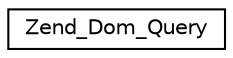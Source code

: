 digraph G
{
  edge [fontname="Helvetica",fontsize="10",labelfontname="Helvetica",labelfontsize="10"];
  node [fontname="Helvetica",fontsize="10",shape=record];
  rankdir="LR";
  Node1 [label="Zend_Dom_Query",height=0.2,width=0.4,color="black", fillcolor="white", style="filled",URL="$class_zend___dom___query.html"];
}
